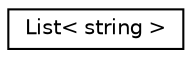 digraph "Graphical Class Hierarchy"
{
  edge [fontname="Helvetica",fontsize="10",labelfontname="Helvetica",labelfontsize="10"];
  node [fontname="Helvetica",fontsize="10",shape=record];
  rankdir="LR";
  Node0 [label="List\< string \>",height=0.2,width=0.4,color="black", fillcolor="white", style="filled",URL="$class_list.html"];
}
